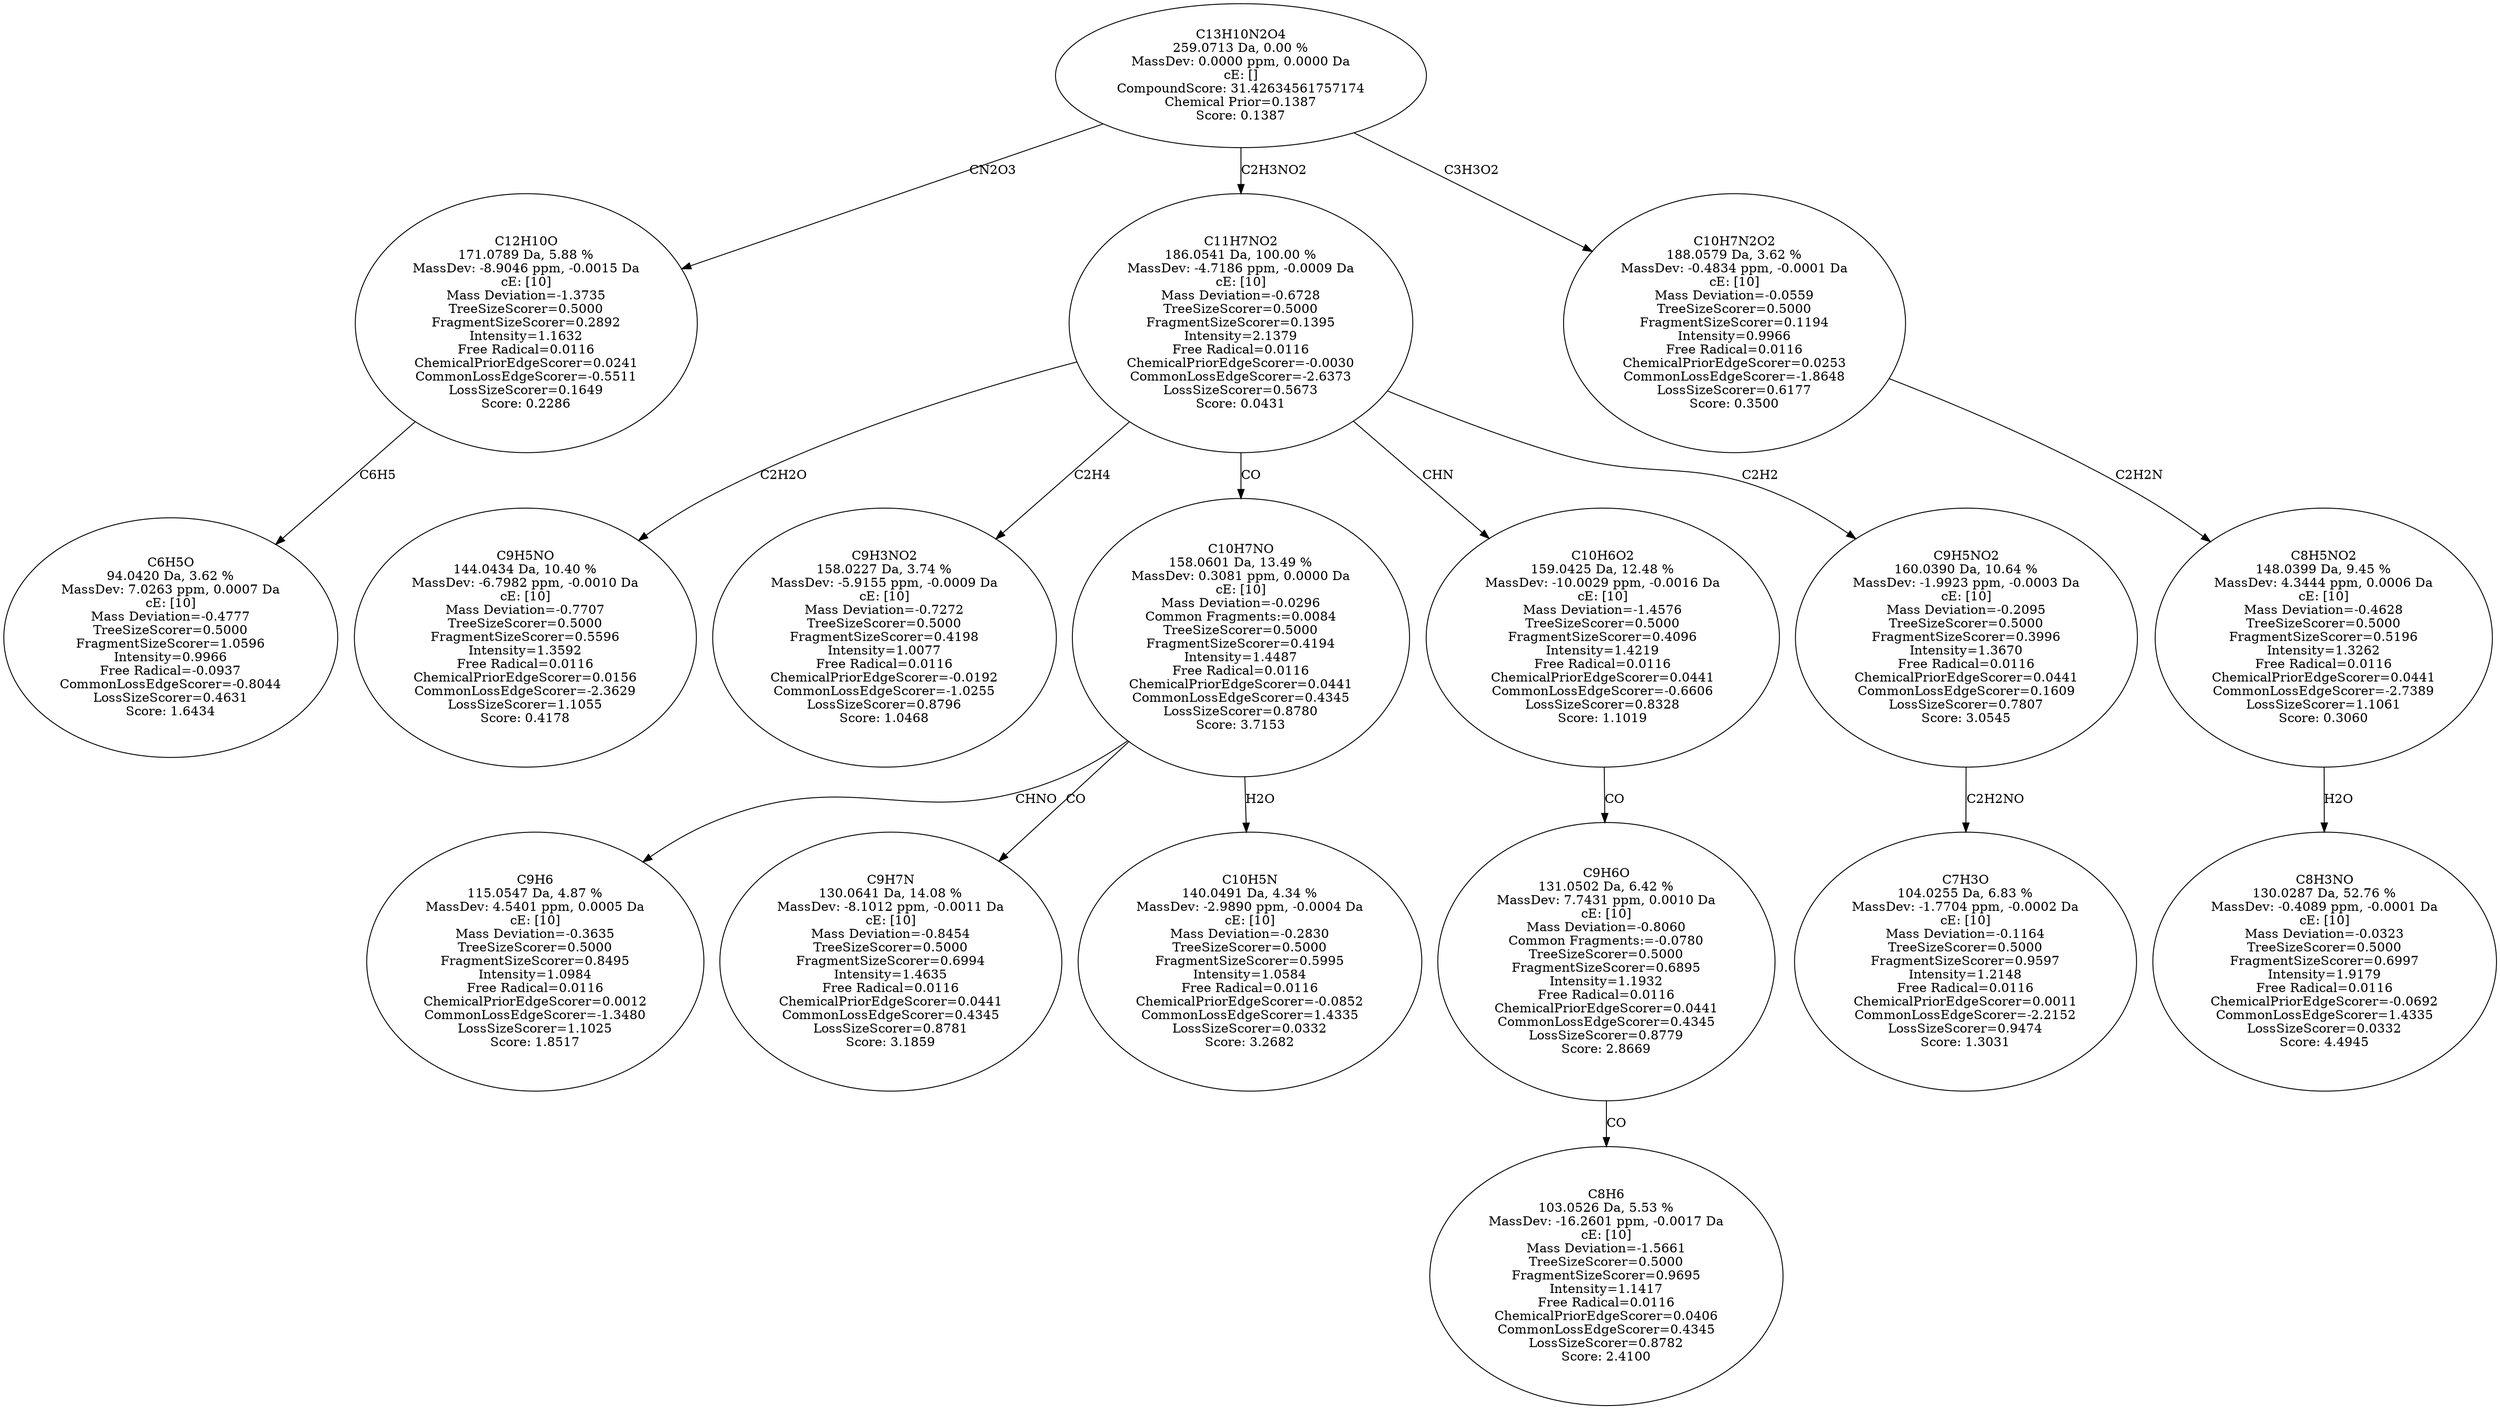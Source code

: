 strict digraph {
v1 [label="C6H5O\n94.0420 Da, 3.62 %\nMassDev: 7.0263 ppm, 0.0007 Da\ncE: [10]\nMass Deviation=-0.4777\nTreeSizeScorer=0.5000\nFragmentSizeScorer=1.0596\nIntensity=0.9966\nFree Radical=-0.0937\nCommonLossEdgeScorer=-0.8044\nLossSizeScorer=0.4631\nScore: 1.6434"];
v2 [label="C12H10O\n171.0789 Da, 5.88 %\nMassDev: -8.9046 ppm, -0.0015 Da\ncE: [10]\nMass Deviation=-1.3735\nTreeSizeScorer=0.5000\nFragmentSizeScorer=0.2892\nIntensity=1.1632\nFree Radical=0.0116\nChemicalPriorEdgeScorer=0.0241\nCommonLossEdgeScorer=-0.5511\nLossSizeScorer=0.1649\nScore: 0.2286"];
v3 [label="C9H5NO\n144.0434 Da, 10.40 %\nMassDev: -6.7982 ppm, -0.0010 Da\ncE: [10]\nMass Deviation=-0.7707\nTreeSizeScorer=0.5000\nFragmentSizeScorer=0.5596\nIntensity=1.3592\nFree Radical=0.0116\nChemicalPriorEdgeScorer=0.0156\nCommonLossEdgeScorer=-2.3629\nLossSizeScorer=1.1055\nScore: 0.4178"];
v4 [label="C9H3NO2\n158.0227 Da, 3.74 %\nMassDev: -5.9155 ppm, -0.0009 Da\ncE: [10]\nMass Deviation=-0.7272\nTreeSizeScorer=0.5000\nFragmentSizeScorer=0.4198\nIntensity=1.0077\nFree Radical=0.0116\nChemicalPriorEdgeScorer=-0.0192\nCommonLossEdgeScorer=-1.0255\nLossSizeScorer=0.8796\nScore: 1.0468"];
v5 [label="C9H6\n115.0547 Da, 4.87 %\nMassDev: 4.5401 ppm, 0.0005 Da\ncE: [10]\nMass Deviation=-0.3635\nTreeSizeScorer=0.5000\nFragmentSizeScorer=0.8495\nIntensity=1.0984\nFree Radical=0.0116\nChemicalPriorEdgeScorer=0.0012\nCommonLossEdgeScorer=-1.3480\nLossSizeScorer=1.1025\nScore: 1.8517"];
v6 [label="C9H7N\n130.0641 Da, 14.08 %\nMassDev: -8.1012 ppm, -0.0011 Da\ncE: [10]\nMass Deviation=-0.8454\nTreeSizeScorer=0.5000\nFragmentSizeScorer=0.6994\nIntensity=1.4635\nFree Radical=0.0116\nChemicalPriorEdgeScorer=0.0441\nCommonLossEdgeScorer=0.4345\nLossSizeScorer=0.8781\nScore: 3.1859"];
v7 [label="C10H5N\n140.0491 Da, 4.34 %\nMassDev: -2.9890 ppm, -0.0004 Da\ncE: [10]\nMass Deviation=-0.2830\nTreeSizeScorer=0.5000\nFragmentSizeScorer=0.5995\nIntensity=1.0584\nFree Radical=0.0116\nChemicalPriorEdgeScorer=-0.0852\nCommonLossEdgeScorer=1.4335\nLossSizeScorer=0.0332\nScore: 3.2682"];
v8 [label="C10H7NO\n158.0601 Da, 13.49 %\nMassDev: 0.3081 ppm, 0.0000 Da\ncE: [10]\nMass Deviation=-0.0296\nCommon Fragments:=0.0084\nTreeSizeScorer=0.5000\nFragmentSizeScorer=0.4194\nIntensity=1.4487\nFree Radical=0.0116\nChemicalPriorEdgeScorer=0.0441\nCommonLossEdgeScorer=0.4345\nLossSizeScorer=0.8780\nScore: 3.7153"];
v9 [label="C8H6\n103.0526 Da, 5.53 %\nMassDev: -16.2601 ppm, -0.0017 Da\ncE: [10]\nMass Deviation=-1.5661\nTreeSizeScorer=0.5000\nFragmentSizeScorer=0.9695\nIntensity=1.1417\nFree Radical=0.0116\nChemicalPriorEdgeScorer=0.0406\nCommonLossEdgeScorer=0.4345\nLossSizeScorer=0.8782\nScore: 2.4100"];
v10 [label="C9H6O\n131.0502 Da, 6.42 %\nMassDev: 7.7431 ppm, 0.0010 Da\ncE: [10]\nMass Deviation=-0.8060\nCommon Fragments:=-0.0780\nTreeSizeScorer=0.5000\nFragmentSizeScorer=0.6895\nIntensity=1.1932\nFree Radical=0.0116\nChemicalPriorEdgeScorer=0.0441\nCommonLossEdgeScorer=0.4345\nLossSizeScorer=0.8779\nScore: 2.8669"];
v11 [label="C10H6O2\n159.0425 Da, 12.48 %\nMassDev: -10.0029 ppm, -0.0016 Da\ncE: [10]\nMass Deviation=-1.4576\nTreeSizeScorer=0.5000\nFragmentSizeScorer=0.4096\nIntensity=1.4219\nFree Radical=0.0116\nChemicalPriorEdgeScorer=0.0441\nCommonLossEdgeScorer=-0.6606\nLossSizeScorer=0.8328\nScore: 1.1019"];
v12 [label="C7H3O\n104.0255 Da, 6.83 %\nMassDev: -1.7704 ppm, -0.0002 Da\ncE: [10]\nMass Deviation=-0.1164\nTreeSizeScorer=0.5000\nFragmentSizeScorer=0.9597\nIntensity=1.2148\nFree Radical=0.0116\nChemicalPriorEdgeScorer=0.0011\nCommonLossEdgeScorer=-2.2152\nLossSizeScorer=0.9474\nScore: 1.3031"];
v13 [label="C9H5NO2\n160.0390 Da, 10.64 %\nMassDev: -1.9923 ppm, -0.0003 Da\ncE: [10]\nMass Deviation=-0.2095\nTreeSizeScorer=0.5000\nFragmentSizeScorer=0.3996\nIntensity=1.3670\nFree Radical=0.0116\nChemicalPriorEdgeScorer=0.0441\nCommonLossEdgeScorer=0.1609\nLossSizeScorer=0.7807\nScore: 3.0545"];
v14 [label="C11H7NO2\n186.0541 Da, 100.00 %\nMassDev: -4.7186 ppm, -0.0009 Da\ncE: [10]\nMass Deviation=-0.6728\nTreeSizeScorer=0.5000\nFragmentSizeScorer=0.1395\nIntensity=2.1379\nFree Radical=0.0116\nChemicalPriorEdgeScorer=-0.0030\nCommonLossEdgeScorer=-2.6373\nLossSizeScorer=0.5673\nScore: 0.0431"];
v15 [label="C8H3NO\n130.0287 Da, 52.76 %\nMassDev: -0.4089 ppm, -0.0001 Da\ncE: [10]\nMass Deviation=-0.0323\nTreeSizeScorer=0.5000\nFragmentSizeScorer=0.6997\nIntensity=1.9179\nFree Radical=0.0116\nChemicalPriorEdgeScorer=-0.0692\nCommonLossEdgeScorer=1.4335\nLossSizeScorer=0.0332\nScore: 4.4945"];
v16 [label="C8H5NO2\n148.0399 Da, 9.45 %\nMassDev: 4.3444 ppm, 0.0006 Da\ncE: [10]\nMass Deviation=-0.4628\nTreeSizeScorer=0.5000\nFragmentSizeScorer=0.5196\nIntensity=1.3262\nFree Radical=0.0116\nChemicalPriorEdgeScorer=0.0441\nCommonLossEdgeScorer=-2.7389\nLossSizeScorer=1.1061\nScore: 0.3060"];
v17 [label="C10H7N2O2\n188.0579 Da, 3.62 %\nMassDev: -0.4834 ppm, -0.0001 Da\ncE: [10]\nMass Deviation=-0.0559\nTreeSizeScorer=0.5000\nFragmentSizeScorer=0.1194\nIntensity=0.9966\nFree Radical=0.0116\nChemicalPriorEdgeScorer=0.0253\nCommonLossEdgeScorer=-1.8648\nLossSizeScorer=0.6177\nScore: 0.3500"];
v18 [label="C13H10N2O4\n259.0713 Da, 0.00 %\nMassDev: 0.0000 ppm, 0.0000 Da\ncE: []\nCompoundScore: 31.42634561757174\nChemical Prior=0.1387\nScore: 0.1387"];
v2 -> v1 [label="C6H5"];
v18 -> v2 [label="CN2O3"];
v14 -> v3 [label="C2H2O"];
v14 -> v4 [label="C2H4"];
v8 -> v5 [label="CHNO"];
v8 -> v6 [label="CO"];
v8 -> v7 [label="H2O"];
v14 -> v8 [label="CO"];
v10 -> v9 [label="CO"];
v11 -> v10 [label="CO"];
v14 -> v11 [label="CHN"];
v13 -> v12 [label="C2H2NO"];
v14 -> v13 [label="C2H2"];
v18 -> v14 [label="C2H3NO2"];
v16 -> v15 [label="H2O"];
v17 -> v16 [label="C2H2N"];
v18 -> v17 [label="C3H3O2"];
}